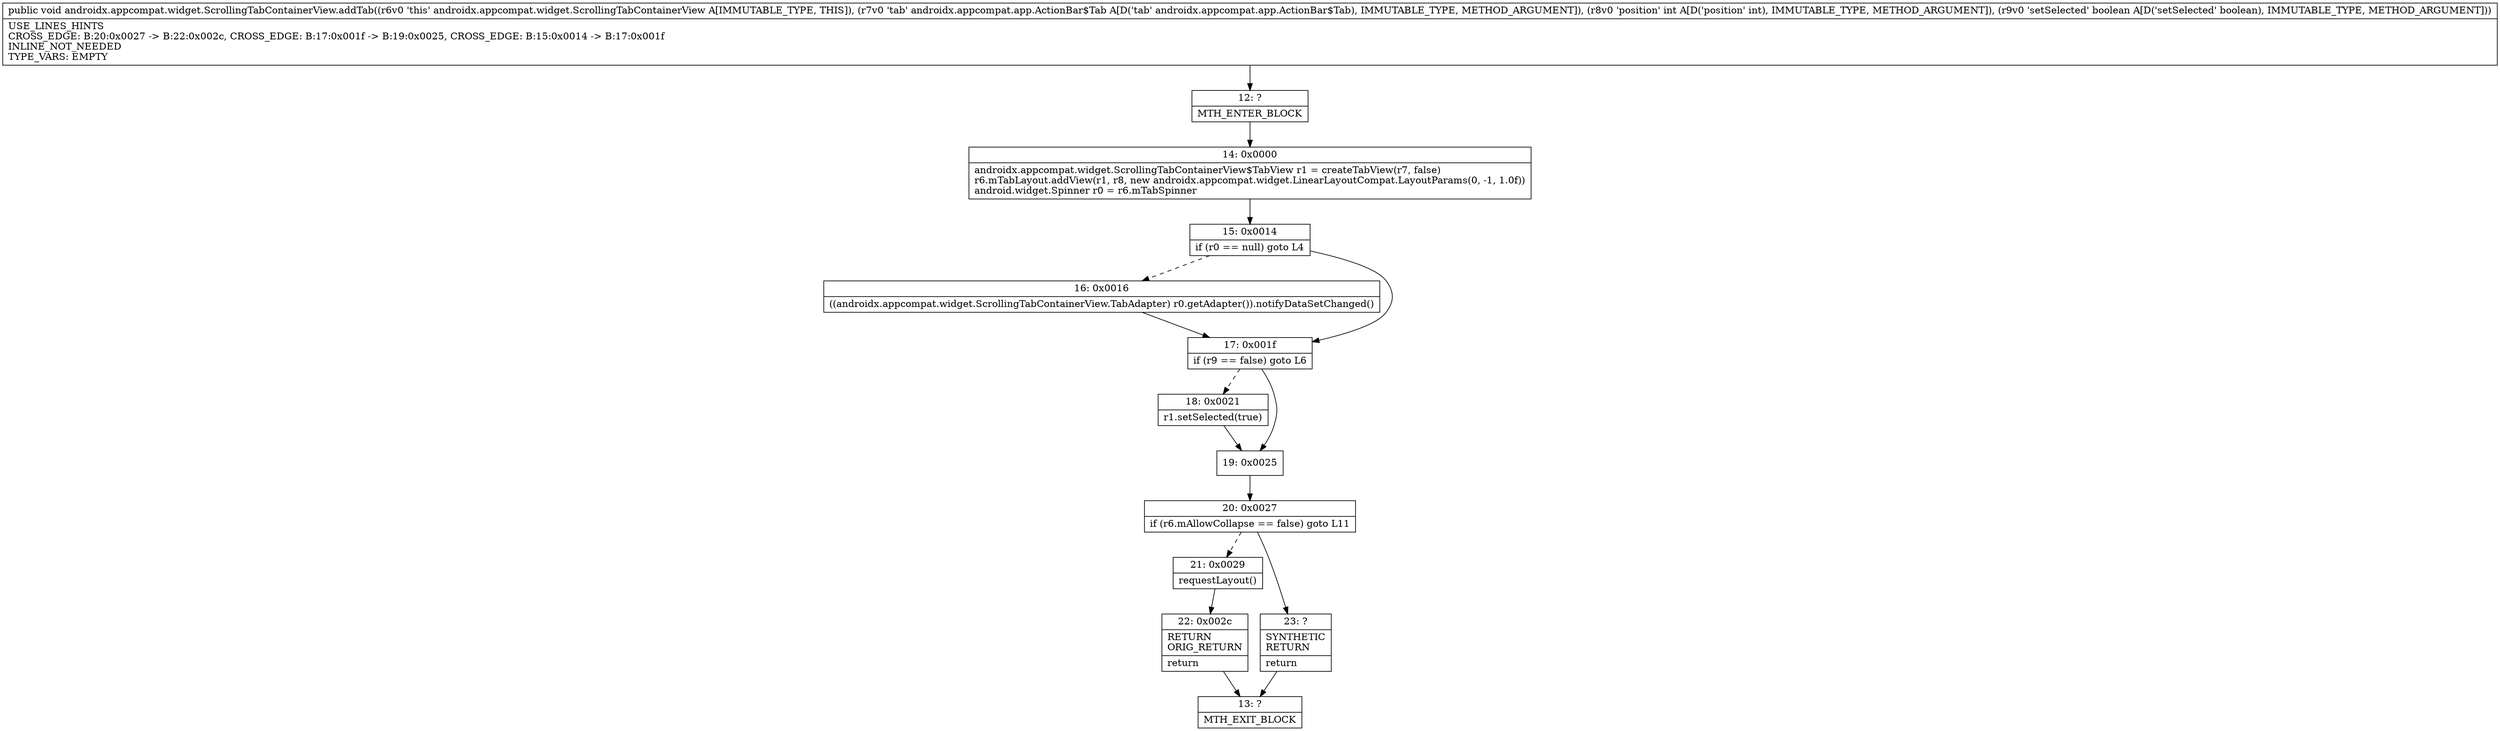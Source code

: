 digraph "CFG forandroidx.appcompat.widget.ScrollingTabContainerView.addTab(Landroidx\/appcompat\/app\/ActionBar$Tab;IZ)V" {
Node_12 [shape=record,label="{12\:\ ?|MTH_ENTER_BLOCK\l}"];
Node_14 [shape=record,label="{14\:\ 0x0000|androidx.appcompat.widget.ScrollingTabContainerView$TabView r1 = createTabView(r7, false)\lr6.mTabLayout.addView(r1, r8, new androidx.appcompat.widget.LinearLayoutCompat.LayoutParams(0, \-1, 1.0f))\landroid.widget.Spinner r0 = r6.mTabSpinner\l}"];
Node_15 [shape=record,label="{15\:\ 0x0014|if (r0 == null) goto L4\l}"];
Node_16 [shape=record,label="{16\:\ 0x0016|((androidx.appcompat.widget.ScrollingTabContainerView.TabAdapter) r0.getAdapter()).notifyDataSetChanged()\l}"];
Node_17 [shape=record,label="{17\:\ 0x001f|if (r9 == false) goto L6\l}"];
Node_18 [shape=record,label="{18\:\ 0x0021|r1.setSelected(true)\l}"];
Node_19 [shape=record,label="{19\:\ 0x0025}"];
Node_20 [shape=record,label="{20\:\ 0x0027|if (r6.mAllowCollapse == false) goto L11\l}"];
Node_21 [shape=record,label="{21\:\ 0x0029|requestLayout()\l}"];
Node_22 [shape=record,label="{22\:\ 0x002c|RETURN\lORIG_RETURN\l|return\l}"];
Node_13 [shape=record,label="{13\:\ ?|MTH_EXIT_BLOCK\l}"];
Node_23 [shape=record,label="{23\:\ ?|SYNTHETIC\lRETURN\l|return\l}"];
MethodNode[shape=record,label="{public void androidx.appcompat.widget.ScrollingTabContainerView.addTab((r6v0 'this' androidx.appcompat.widget.ScrollingTabContainerView A[IMMUTABLE_TYPE, THIS]), (r7v0 'tab' androidx.appcompat.app.ActionBar$Tab A[D('tab' androidx.appcompat.app.ActionBar$Tab), IMMUTABLE_TYPE, METHOD_ARGUMENT]), (r8v0 'position' int A[D('position' int), IMMUTABLE_TYPE, METHOD_ARGUMENT]), (r9v0 'setSelected' boolean A[D('setSelected' boolean), IMMUTABLE_TYPE, METHOD_ARGUMENT]))  | USE_LINES_HINTS\lCROSS_EDGE: B:20:0x0027 \-\> B:22:0x002c, CROSS_EDGE: B:17:0x001f \-\> B:19:0x0025, CROSS_EDGE: B:15:0x0014 \-\> B:17:0x001f\lINLINE_NOT_NEEDED\lTYPE_VARS: EMPTY\l}"];
MethodNode -> Node_12;Node_12 -> Node_14;
Node_14 -> Node_15;
Node_15 -> Node_16[style=dashed];
Node_15 -> Node_17;
Node_16 -> Node_17;
Node_17 -> Node_18[style=dashed];
Node_17 -> Node_19;
Node_18 -> Node_19;
Node_19 -> Node_20;
Node_20 -> Node_21[style=dashed];
Node_20 -> Node_23;
Node_21 -> Node_22;
Node_22 -> Node_13;
Node_23 -> Node_13;
}


